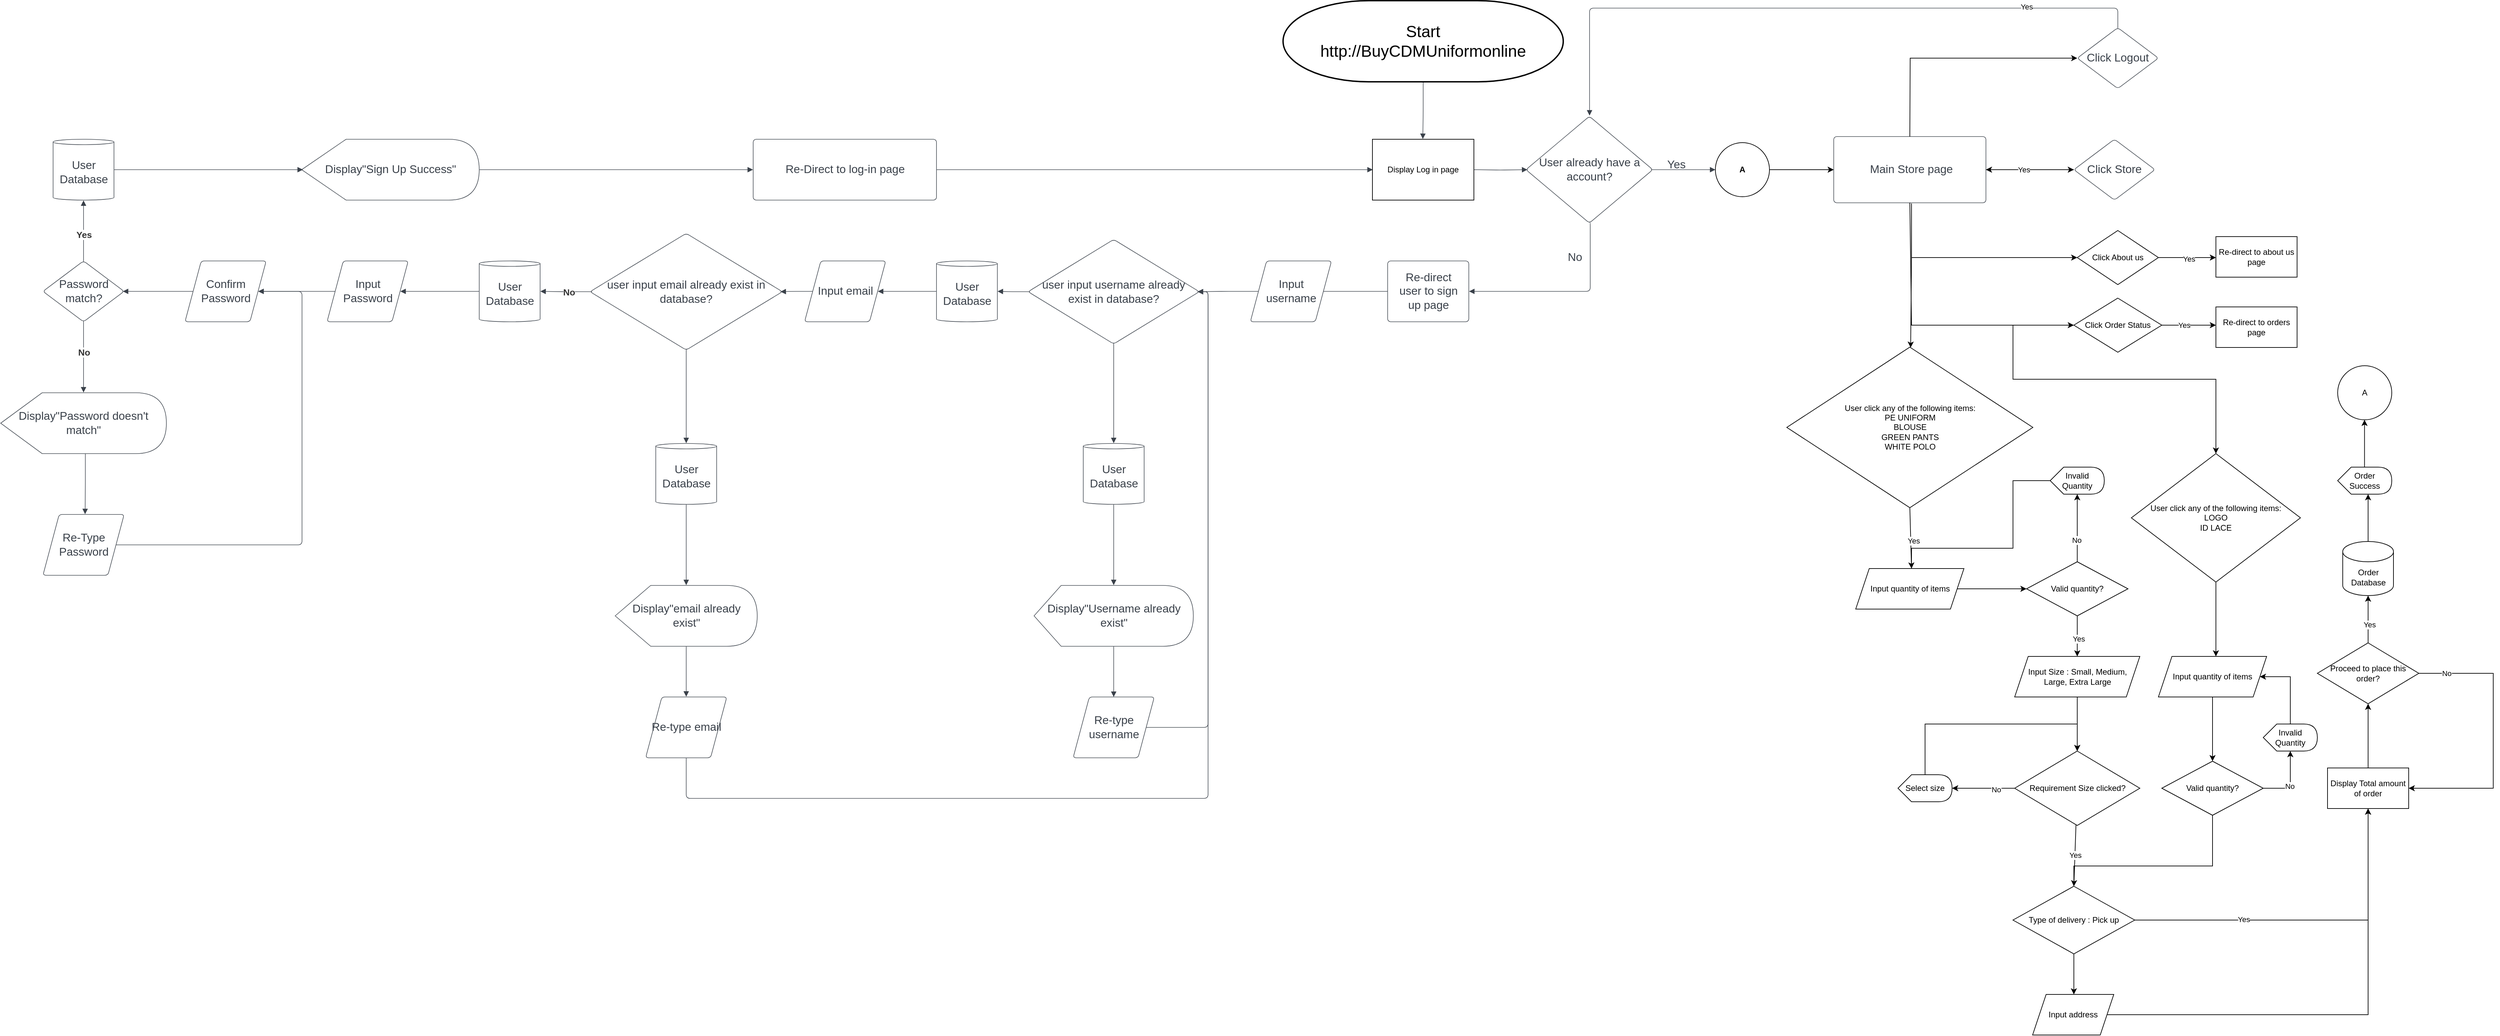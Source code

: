 <mxfile version="22.1.0" type="device">
  <diagram name="Page-1" id="2YYaM9tgKMrkk3zaCKsq">
    <mxGraphModel dx="3711" dy="664" grid="1" gridSize="10" guides="1" tooltips="1" connect="1" arrows="1" fold="1" page="1" pageScale="1" pageWidth="850" pageHeight="1100" math="0" shadow="0">
      <root>
        <mxCell id="0" />
        <mxCell id="1" parent="0" />
        <mxCell id="FVjMAxVA79Mbzfy4P1aw-2" value="" style="html=1;jettySize=18;whiteSpace=wrap;fontSize=13;strokeColor=#3a414a;strokeOpacity=100;strokeWidth=0.8;rounded=1;arcSize=12;edgeStyle=orthogonalEdgeStyle;startArrow=none;endArrow=block;endFill=1;entryX=0.5;entryY=-0.004;entryPerimeter=0;lucidId=NDAMkyehcCbV;" edge="1" parent="1" source="FVjMAxVA79Mbzfy4P1aw-157">
          <mxGeometry width="100" height="100" relative="1" as="geometry">
            <Array as="points" />
            <mxPoint x="-22" y="-39.64" as="sourcePoint" />
            <mxPoint x="-22.5" y="284.64" as="targetPoint" />
          </mxGeometry>
        </mxCell>
        <mxCell id="FVjMAxVA79Mbzfy4P1aw-4" value="" style="html=1;jettySize=18;whiteSpace=wrap;fontSize=13;strokeColor=#3a414a;strokeOpacity=100;strokeWidth=0.8;rounded=1;arcSize=12;edgeStyle=orthogonalEdgeStyle;startArrow=none;endArrow=block;endFill=1;exitX=1.003;exitY=0.5;exitPerimeter=0;entryX=0.011;entryY=0.5;entryPerimeter=0;lucidId=U4AMy.XNye-B;" edge="1" parent="1" target="FVjMAxVA79Mbzfy4P1aw-5">
          <mxGeometry width="100" height="100" relative="1" as="geometry">
            <Array as="points" />
            <mxPoint x="52.95" y="330" as="sourcePoint" />
          </mxGeometry>
        </mxCell>
        <mxCell id="FVjMAxVA79Mbzfy4P1aw-5" value="User already have a account?" style="html=1;overflow=block;blockSpacing=1;whiteSpace=wrap;rhombus;fontSize=16.7;fontColor=#3a414a;spacing=3.8;strokeColor=#3a414a;strokeOpacity=100;rounded=1;absoluteArcSize=1;arcSize=9;strokeWidth=0.8;lucidId=d5AMsbfVRP2W;" vertex="1" parent="1">
          <mxGeometry x="130" y="251" width="187.5" height="158" as="geometry" />
        </mxCell>
        <mxCell id="FVjMAxVA79Mbzfy4P1aw-6" value="" style="html=1;jettySize=18;whiteSpace=wrap;fontSize=13;strokeColor=#3a414a;strokeOpacity=100;strokeWidth=0.8;rounded=1;arcSize=12;edgeStyle=orthogonalEdgeStyle;startArrow=none;endArrow=block;endFill=1;exitX=0.989;exitY=0.5;exitPerimeter=0;lucidId=f6AMC2GnVKTv;" edge="1" parent="1" source="FVjMAxVA79Mbzfy4P1aw-5" target="FVjMAxVA79Mbzfy4P1aw-131">
          <mxGeometry width="100" height="100" relative="1" as="geometry">
            <Array as="points" />
          </mxGeometry>
        </mxCell>
        <mxCell id="FVjMAxVA79Mbzfy4P1aw-7" value="" style="html=1;jettySize=18;whiteSpace=wrap;fontSize=13;strokeColor=#3a414a;strokeOpacity=100;strokeWidth=0.8;rounded=1;arcSize=12;edgeStyle=orthogonalEdgeStyle;startArrow=none;endArrow=block;endFill=1;exitX=0.5;exitY=0.991;exitPerimeter=0;entryX=1.003;entryY=0.5;entryPerimeter=0;lucidId=v6AMmjYsEmZk;" edge="1" parent="1" source="FVjMAxVA79Mbzfy4P1aw-5" target="FVjMAxVA79Mbzfy4P1aw-11">
          <mxGeometry width="100" height="100" relative="1" as="geometry">
            <Array as="points">
              <mxPoint x="225" y="510" />
            </Array>
          </mxGeometry>
        </mxCell>
        <mxCell id="FVjMAxVA79Mbzfy4P1aw-8" value="&amp;nbsp;Main Store page" style="html=1;overflow=block;blockSpacing=1;whiteSpace=wrap;fontSize=16.7;fontColor=#3a414a;spacing=9;strokeColor=#3a414a;strokeOpacity=100;rounded=1;absoluteArcSize=1;arcSize=9;strokeWidth=0.8;lucidId=r7AM0aVnmrhW;" vertex="1" parent="1">
          <mxGeometry x="585" y="281" width="225" height="98" as="geometry" />
        </mxCell>
        <mxCell id="FVjMAxVA79Mbzfy4P1aw-9" value="Yes" style="html=1;overflow=block;blockSpacing=1;whiteSpace=wrap;fontSize=16.7;fontColor=#3a414a;spacing=3.8;strokeOpacity=0;fillOpacity=0;rounded=1;absoluteArcSize=1;arcSize=9;fillColor=#ffffff;strokeWidth=0.8;lucidId=A7AM4fqxRnl4;" vertex="1" parent="1">
          <mxGeometry x="330" y="300" width="45" height="45" as="geometry" />
        </mxCell>
        <mxCell id="FVjMAxVA79Mbzfy4P1aw-10" value="No" style="html=1;overflow=block;blockSpacing=1;whiteSpace=wrap;fontSize=16.7;fontColor=#3a414a;spacing=3.8;strokeOpacity=0;fillOpacity=0;rounded=1;absoluteArcSize=1;arcSize=9;fillColor=#ffffff;strokeWidth=0.8;lucidId=E8AMan3YzI0u;" vertex="1" parent="1">
          <mxGeometry x="180" y="437.5" width="45" height="45" as="geometry" />
        </mxCell>
        <mxCell id="FVjMAxVA79Mbzfy4P1aw-11" value="Re-direct user to sign up page" style="html=1;overflow=block;blockSpacing=1;whiteSpace=wrap;fontSize=16.7;fontColor=#3a414a;spacing=9;strokeColor=#3a414a;strokeOpacity=100;rounded=1;absoluteArcSize=1;arcSize=9;strokeWidth=0.8;lucidId=w.AMLtJbKQsE;" vertex="1" parent="1">
          <mxGeometry x="-74.5" y="465" width="120" height="90" as="geometry" />
        </mxCell>
        <mxCell id="FVjMAxVA79Mbzfy4P1aw-12" value="" style="html=1;jettySize=18;whiteSpace=wrap;fontSize=13;strokeColor=#3a414a;strokeOpacity=100;strokeWidth=0.8;rounded=1;arcSize=12;edgeStyle=orthogonalEdgeStyle;startArrow=none;endArrow=block;endFill=1;exitX=-0.003;exitY=0.5;exitPerimeter=0;lucidId=qaBM4oEUxfHm;" edge="1" parent="1" source="FVjMAxVA79Mbzfy4P1aw-11">
          <mxGeometry width="100" height="100" relative="1" as="geometry">
            <Array as="points" />
            <mxPoint x="-199.5" y="510" as="targetPoint" />
          </mxGeometry>
        </mxCell>
        <mxCell id="FVjMAxVA79Mbzfy4P1aw-13" value=" user input username already exist in database?  " style="html=1;overflow=block;blockSpacing=1;whiteSpace=wrap;rhombus;fontSize=16.7;fontColor=#3a414a;spacing=3.8;strokeColor=#3a414a;strokeOpacity=100;rounded=1;absoluteArcSize=1;arcSize=9;strokeWidth=0.8;lucidId=ObBMIJOAKKhq;" vertex="1" parent="1">
          <mxGeometry x="-606.12" y="433.25" width="253.25" height="154.5" as="geometry" />
        </mxCell>
        <mxCell id="FVjMAxVA79Mbzfy4P1aw-14" value="" style="html=1;jettySize=18;whiteSpace=wrap;fontSize=13;strokeColor=#3a414a;strokeOpacity=100;strokeWidth=0.8;rounded=1;arcSize=12;edgeStyle=orthogonalEdgeStyle;startArrow=none;endArrow=block;endFill=1;exitX=0.097;exitY=0.5;exitPerimeter=0;entryX=0.99;entryY=0.5;entryPerimeter=0;lucidId=UbBMp.KpTMMO;" edge="1" parent="1" source="FVjMAxVA79Mbzfy4P1aw-30" target="FVjMAxVA79Mbzfy4P1aw-13">
          <mxGeometry width="100" height="100" relative="1" as="geometry">
            <Array as="points" />
          </mxGeometry>
        </mxCell>
        <mxCell id="FVjMAxVA79Mbzfy4P1aw-15" value="Display&quot;Username already exist&quot;" style="html=1;overflow=block;blockSpacing=1;whiteSpace=wrap;shape=display;fontSize=16.7;fontColor=#3a414a;spacing=3.8;strokeColor=#3a414a;strokeOpacity=100;rounded=1;absoluteArcSize=1;arcSize=9;strokeWidth=0.8;lucidId=foBMgscxd5w1;size=0.17;" vertex="1" parent="1">
          <mxGeometry x="-597.25" y="945" width="235.5" height="90" as="geometry" />
        </mxCell>
        <mxCell id="FVjMAxVA79Mbzfy4P1aw-16" value="" style="html=1;jettySize=18;whiteSpace=wrap;fontSize=13;strokeColor=#3a414a;strokeOpacity=100;strokeWidth=0.8;rounded=1;arcSize=12;edgeStyle=orthogonalEdgeStyle;startArrow=none;endArrow=block;endFill=1;exitX=0.5;exitY=0.993;exitPerimeter=0;entryX=0.5;entryY=-0.004;entryPerimeter=0;lucidId=-qBM_4T98oLG;" edge="1" parent="1" source="FVjMAxVA79Mbzfy4P1aw-13" target="FVjMAxVA79Mbzfy4P1aw-51">
          <mxGeometry width="100" height="100" relative="1" as="geometry">
            <Array as="points" />
          </mxGeometry>
        </mxCell>
        <mxCell id="FVjMAxVA79Mbzfy4P1aw-17" value="" style="html=1;jettySize=18;whiteSpace=wrap;fontSize=13;strokeColor=#3a414a;strokeOpacity=100;strokeWidth=0.8;rounded=1;arcSize=12;edgeStyle=orthogonalEdgeStyle;startArrow=none;endArrow=block;endFill=1;exitX=0.5;exitY=1.004;exitPerimeter=0;entryX=0.5;entryY=-0.004;entryPerimeter=0;lucidId=guCM_AOdZHj8;" edge="1" parent="1" source="FVjMAxVA79Mbzfy4P1aw-51" target="FVjMAxVA79Mbzfy4P1aw-15">
          <mxGeometry width="100" height="100" relative="1" as="geometry">
            <Array as="points" />
          </mxGeometry>
        </mxCell>
        <mxCell id="FVjMAxVA79Mbzfy4P1aw-18" value="user input email already exist in database?  " style="html=1;overflow=block;blockSpacing=1;whiteSpace=wrap;rhombus;fontSize=16.7;fontColor=#3a414a;spacing=3.8;strokeColor=#3a414a;strokeOpacity=100;rounded=1;absoluteArcSize=1;arcSize=9;strokeWidth=0.8;lucidId=SxBMsdviHMuU;" vertex="1" parent="1">
          <mxGeometry x="-1253.75" y="424.25" width="284.5" height="172.5" as="geometry" />
        </mxCell>
        <mxCell id="FVjMAxVA79Mbzfy4P1aw-19" value="" style="html=1;jettySize=18;whiteSpace=wrap;fontSize=13;strokeColor=#3a414a;strokeOpacity=100;strokeWidth=0.8;rounded=1;arcSize=12;edgeStyle=orthogonalEdgeStyle;startArrow=none;endArrow=block;endFill=1;exitX=0.5;exitY=1.004;exitPerimeter=0;lucidId=MyBMoYDC3v7M;" edge="1" parent="1" source="FVjMAxVA79Mbzfy4P1aw-15">
          <mxGeometry width="100" height="100" relative="1" as="geometry">
            <Array as="points" />
            <mxPoint x="-479.5" y="1110" as="targetPoint" />
          </mxGeometry>
        </mxCell>
        <mxCell id="FVjMAxVA79Mbzfy4P1aw-20" value="Display&quot;email already exist&quot;" style="html=1;overflow=block;blockSpacing=1;whiteSpace=wrap;shape=display;fontSize=16.7;fontColor=#3a414a;spacing=3.8;strokeColor=#3a414a;strokeOpacity=100;rounded=1;absoluteArcSize=1;arcSize=9;strokeWidth=0.8;lucidId=DBBMfgEoZ-ea;" vertex="1" parent="1">
          <mxGeometry x="-1216.5" y="945" width="210" height="90" as="geometry" />
        </mxCell>
        <mxCell id="FVjMAxVA79Mbzfy4P1aw-21" value="" style="html=1;jettySize=18;whiteSpace=wrap;fontSize=13;strokeColor=#3a414a;strokeOpacity=100;strokeWidth=0.8;rounded=1;arcSize=12;edgeStyle=orthogonalEdgeStyle;startArrow=none;endArrow=block;endFill=1;exitX=0.5;exitY=1.004;exitPerimeter=0;entryX=0.5;entryY=-0.004;entryPerimeter=0;lucidId=vtCM5qP1iwNO;" edge="1" parent="1" source="FVjMAxVA79Mbzfy4P1aw-50" target="FVjMAxVA79Mbzfy4P1aw-20">
          <mxGeometry width="100" height="100" relative="1" as="geometry">
            <Array as="points" />
          </mxGeometry>
        </mxCell>
        <mxCell id="FVjMAxVA79Mbzfy4P1aw-22" value="" style="html=1;jettySize=18;whiteSpace=wrap;fontSize=13;strokeColor=#3a414a;strokeOpacity=100;strokeWidth=0.8;rounded=1;arcSize=12;edgeStyle=orthogonalEdgeStyle;startArrow=none;endArrow=block;endFill=1;exitX=0.5;exitY=0.993;exitPerimeter=0;entryX=0.5;entryY=-0.004;entryPerimeter=0;lucidId=KBBM3m23EMTU;" edge="1" parent="1" source="FVjMAxVA79Mbzfy4P1aw-18" target="FVjMAxVA79Mbzfy4P1aw-50">
          <mxGeometry width="100" height="100" relative="1" as="geometry">
            <Array as="points" />
          </mxGeometry>
        </mxCell>
        <mxCell id="FVjMAxVA79Mbzfy4P1aw-23" value="" style="html=1;jettySize=18;whiteSpace=wrap;fontSize=13;strokeColor=#3a414a;strokeOpacity=100;strokeWidth=0.8;rounded=1;arcSize=12;edgeStyle=orthogonalEdgeStyle;startArrow=none;endArrow=block;endFill=1;exitX=0.5;exitY=1.004;exitPerimeter=0;entryX=0.5;entryY=-0.004;entryPerimeter=0;lucidId=WBBMQcAc.tE9;" edge="1" parent="1" source="FVjMAxVA79Mbzfy4P1aw-20" target="FVjMAxVA79Mbzfy4P1aw-28">
          <mxGeometry width="100" height="100" relative="1" as="geometry">
            <Array as="points" />
          </mxGeometry>
        </mxCell>
        <mxCell id="FVjMAxVA79Mbzfy4P1aw-24" value="" style="html=1;jettySize=18;whiteSpace=wrap;fontSize=13;strokeColor=#3a414a;strokeOpacity=100;strokeWidth=0.8;rounded=1;arcSize=12;edgeStyle=orthogonalEdgeStyle;startArrow=none;endArrow=block;endFill=1;exitX=0.903;exitY=0.5;exitPerimeter=0;entryX=0.99;entryY=0.5;entryPerimeter=0;lucidId=8CBM.-NUbaxJ;" edge="1" parent="1" source="FVjMAxVA79Mbzfy4P1aw-29" target="FVjMAxVA79Mbzfy4P1aw-13">
          <mxGeometry width="100" height="100" relative="1" as="geometry">
            <Array as="points">
              <mxPoint x="-340" y="1155" />
              <mxPoint x="-340" y="510" />
            </Array>
          </mxGeometry>
        </mxCell>
        <mxCell id="FVjMAxVA79Mbzfy4P1aw-25" value="" style="html=1;jettySize=18;whiteSpace=wrap;fontSize=13;strokeColor=#3a414a;strokeOpacity=100;strokeWidth=0.8;rounded=1;arcSize=12;edgeStyle=orthogonalEdgeStyle;startArrow=none;endArrow=block;endFill=1;exitX=0.5;exitY=1.004;exitPerimeter=0;entryX=0.99;entryY=0.5;entryPerimeter=0;lucidId=sDBMYnS0at1I;" edge="1" parent="1" source="FVjMAxVA79Mbzfy4P1aw-28" target="FVjMAxVA79Mbzfy4P1aw-13">
          <mxGeometry width="100" height="100" relative="1" as="geometry">
            <Array as="points">
              <mxPoint x="-1111" y="1260" />
              <mxPoint x="-340" y="1260" />
              <mxPoint x="-340" y="510" />
            </Array>
          </mxGeometry>
        </mxCell>
        <mxCell id="FVjMAxVA79Mbzfy4P1aw-26" value="" style="html=1;jettySize=18;whiteSpace=wrap;fontSize=13;strokeColor=#3a414a;strokeOpacity=100;strokeWidth=0.8;rounded=1;arcSize=12;edgeStyle=orthogonalEdgeStyle;startArrow=none;endArrow=block;endFill=1;exitX=0.097;exitY=0.5;exitPerimeter=0;entryX=0.903;entryY=0.5;entryPerimeter=0;lucidId=7JBMGrOMKU.g;" edge="1" parent="1" source="FVjMAxVA79Mbzfy4P1aw-33" target="FVjMAxVA79Mbzfy4P1aw-37">
          <mxGeometry width="100" height="100" relative="1" as="geometry">
            <Array as="points" />
          </mxGeometry>
        </mxCell>
        <mxCell id="FVjMAxVA79Mbzfy4P1aw-27" value="Display&quot;Password  doesn&#39;t match&quot;" style="html=1;overflow=block;blockSpacing=1;whiteSpace=wrap;shape=display;fontSize=16.7;fontColor=#3a414a;spacing=3.8;strokeColor=#3a414a;strokeOpacity=100;rounded=1;absoluteArcSize=1;arcSize=9;strokeWidth=0.8;lucidId=.JBMiIPDqN~6;" vertex="1" parent="1">
          <mxGeometry x="-2125" y="660" width="245" height="90" as="geometry" />
        </mxCell>
        <mxCell id="FVjMAxVA79Mbzfy4P1aw-28" value="Re-type email" style="html=1;overflow=block;blockSpacing=1;whiteSpace=wrap;shape=parallelogram;perimeter=parallelogramPerimeter;anchorPointDirection=0;fontSize=16.7;fontColor=#3a414a;spacing=3.8;strokeColor=#3a414a;strokeOpacity=100;rounded=1;absoluteArcSize=1;arcSize=9;strokeWidth=0.8;lucidId=lMBMo-xPpaJw;" vertex="1" parent="1">
          <mxGeometry x="-1171.5" y="1110" width="120" height="90" as="geometry" />
        </mxCell>
        <mxCell id="FVjMAxVA79Mbzfy4P1aw-29" value="Re-type username" style="html=1;overflow=block;blockSpacing=1;whiteSpace=wrap;shape=parallelogram;perimeter=parallelogramPerimeter;anchorPointDirection=0;fontSize=16.7;fontColor=#3a414a;spacing=3.8;strokeColor=#3a414a;strokeOpacity=100;rounded=1;absoluteArcSize=1;arcSize=9;strokeWidth=0.8;lucidId=FMBMTNyAvW__;" vertex="1" parent="1">
          <mxGeometry x="-539.5" y="1110" width="120" height="90" as="geometry" />
        </mxCell>
        <mxCell id="FVjMAxVA79Mbzfy4P1aw-30" value="Input username" style="html=1;overflow=block;blockSpacing=1;whiteSpace=wrap;shape=parallelogram;perimeter=parallelogramPerimeter;anchorPointDirection=0;fontSize=16.7;fontColor=#3a414a;spacing=3.8;strokeColor=#3a414a;strokeOpacity=100;rounded=1;absoluteArcSize=1;arcSize=9;strokeWidth=0.8;lucidId=cNBMJkkHjsJo;" vertex="1" parent="1">
          <mxGeometry x="-277.5" y="465" width="120" height="90" as="geometry" />
        </mxCell>
        <mxCell id="FVjMAxVA79Mbzfy4P1aw-31" value="Input email" style="html=1;overflow=block;blockSpacing=1;whiteSpace=wrap;shape=parallelogram;perimeter=parallelogramPerimeter;anchorPointDirection=0;fontSize=16.7;fontColor=#3a414a;spacing=3.8;strokeColor=#3a414a;strokeOpacity=100;rounded=1;absoluteArcSize=1;arcSize=9;strokeWidth=0.8;lucidId=wOBMvvJ3qeP7;" vertex="1" parent="1">
          <mxGeometry x="-936.5" y="465" width="120" height="90" as="geometry" />
        </mxCell>
        <mxCell id="FVjMAxVA79Mbzfy4P1aw-32" value="" style="html=1;jettySize=18;whiteSpace=wrap;fontSize=13;strokeColor=#3a414a;strokeOpacity=100;strokeWidth=0.8;rounded=1;arcSize=12;edgeStyle=orthogonalEdgeStyle;startArrow=none;endArrow=block;endFill=1;exitX=0.097;exitY=0.5;exitPerimeter=0;entryX=0.99;entryY=0.5;entryPerimeter=0;lucidId=hPBMC~eGiBwE;" edge="1" parent="1" source="FVjMAxVA79Mbzfy4P1aw-31" target="FVjMAxVA79Mbzfy4P1aw-18">
          <mxGeometry width="100" height="100" relative="1" as="geometry">
            <Array as="points" />
          </mxGeometry>
        </mxCell>
        <mxCell id="FVjMAxVA79Mbzfy4P1aw-33" value="Input Password" style="html=1;overflow=block;blockSpacing=1;whiteSpace=wrap;shape=parallelogram;perimeter=parallelogramPerimeter;anchorPointDirection=0;fontSize=16.7;fontColor=#3a414a;spacing=3.8;strokeColor=#3a414a;strokeOpacity=100;rounded=1;absoluteArcSize=1;arcSize=9;strokeWidth=0.8;lucidId=N8BMAcdb-v-Y;" vertex="1" parent="1">
          <mxGeometry x="-1642.5" y="465" width="120" height="90" as="geometry" />
        </mxCell>
        <mxCell id="FVjMAxVA79Mbzfy4P1aw-34" value="" style="html=1;jettySize=18;whiteSpace=wrap;fontSize=13;strokeColor=#3a414a;strokeOpacity=100;strokeWidth=0.8;rounded=1;arcSize=12;edgeStyle=orthogonalEdgeStyle;startArrow=none;endArrow=block;endFill=1;exitX=-0.004;exitY=0.5;exitPerimeter=0;entryX=0.903;entryY=0.5;entryPerimeter=0;lucidId=ZzCMZRKtNrox;" edge="1" parent="1" source="FVjMAxVA79Mbzfy4P1aw-55" target="FVjMAxVA79Mbzfy4P1aw-33">
          <mxGeometry width="100" height="100" relative="1" as="geometry">
            <Array as="points" />
          </mxGeometry>
        </mxCell>
        <mxCell id="FVjMAxVA79Mbzfy4P1aw-35" value="" style="html=1;jettySize=18;whiteSpace=wrap;fontSize=13;strokeColor=#3a414a;strokeOpacity=100;strokeWidth=0.8;rounded=1;arcSize=12;edgeStyle=orthogonalEdgeStyle;startArrow=none;endArrow=block;endFill=1;exitX=0.01;exitY=0.5;exitPerimeter=0;entryX=1.004;entryY=0.5;entryPerimeter=0;lucidId=.8BMSfljNY9j;" edge="1" parent="1" source="FVjMAxVA79Mbzfy4P1aw-18" target="FVjMAxVA79Mbzfy4P1aw-55">
          <mxGeometry width="100" height="100" relative="1" as="geometry">
            <Array as="points" />
          </mxGeometry>
        </mxCell>
        <mxCell id="FVjMAxVA79Mbzfy4P1aw-36" value="No" style="text;html=1;resizable=0;labelBackgroundColor=default;align=center;verticalAlign=middle;fontStyle=1;fontColor=#333333;fontSize=13.3;" vertex="1" parent="FVjMAxVA79Mbzfy4P1aw-35">
          <mxGeometry x="-0.111" relative="1" as="geometry" />
        </mxCell>
        <mxCell id="FVjMAxVA79Mbzfy4P1aw-37" value="Confirm Password" style="html=1;overflow=block;blockSpacing=1;whiteSpace=wrap;shape=parallelogram;perimeter=parallelogramPerimeter;anchorPointDirection=0;fontSize=16.7;fontColor=#3a414a;spacing=3.8;strokeColor=#3a414a;strokeOpacity=100;rounded=1;absoluteArcSize=1;arcSize=9;strokeWidth=0.8;lucidId=K9BM1~XGenjk;" vertex="1" parent="1">
          <mxGeometry x="-1852.5" y="465" width="120" height="90" as="geometry" />
        </mxCell>
        <mxCell id="FVjMAxVA79Mbzfy4P1aw-38" value="" style="html=1;jettySize=18;whiteSpace=wrap;fontSize=13;strokeColor=#3a414a;strokeOpacity=100;strokeWidth=0.8;rounded=1;arcSize=12;edgeStyle=orthogonalEdgeStyle;startArrow=none;endArrow=block;endFill=1;exitX=0.5;exitY=0.988;exitPerimeter=0;entryX=0.5;entryY=-0.004;entryPerimeter=0;lucidId=c-BMw57YNvsu;" edge="1" parent="1" source="FVjMAxVA79Mbzfy4P1aw-44" target="FVjMAxVA79Mbzfy4P1aw-27">
          <mxGeometry width="100" height="100" relative="1" as="geometry">
            <Array as="points" />
          </mxGeometry>
        </mxCell>
        <mxCell id="FVjMAxVA79Mbzfy4P1aw-39" value="No" style="text;html=1;resizable=0;labelBackgroundColor=default;align=center;verticalAlign=middle;fontStyle=1;fontColor=#333333;fontSize=13.3;" vertex="1" parent="FVjMAxVA79Mbzfy4P1aw-38">
          <mxGeometry x="-0.142" relative="1" as="geometry" />
        </mxCell>
        <mxCell id="FVjMAxVA79Mbzfy4P1aw-40" value="Re-Type Password" style="html=1;overflow=block;blockSpacing=1;whiteSpace=wrap;shape=parallelogram;perimeter=parallelogramPerimeter;anchorPointDirection=0;fontSize=16.7;fontColor=#3a414a;spacing=3.8;strokeColor=#3a414a;strokeOpacity=100;rounded=1;absoluteArcSize=1;arcSize=9;strokeWidth=0.8;lucidId=r-BMJ1HJ6kwE;" vertex="1" parent="1">
          <mxGeometry x="-2062.5" y="840" width="120" height="90" as="geometry" />
        </mxCell>
        <mxCell id="FVjMAxVA79Mbzfy4P1aw-41" value="" style="html=1;jettySize=18;whiteSpace=wrap;fontSize=13;strokeColor=#3a414a;strokeOpacity=100;strokeWidth=0.8;rounded=1;arcSize=12;edgeStyle=orthogonalEdgeStyle;startArrow=none;endArrow=block;endFill=1;exitX=0.511;exitY=1.004;exitPerimeter=0;entryX=0.519;entryY=-0.004;entryPerimeter=0;lucidId=v-BMT10isIil;" edge="1" parent="1" source="FVjMAxVA79Mbzfy4P1aw-27" target="FVjMAxVA79Mbzfy4P1aw-40">
          <mxGeometry width="100" height="100" relative="1" as="geometry">
            <Array as="points" />
          </mxGeometry>
        </mxCell>
        <mxCell id="FVjMAxVA79Mbzfy4P1aw-42" value="" style="html=1;jettySize=18;whiteSpace=wrap;fontSize=13;strokeColor=#3a414a;strokeOpacity=100;strokeWidth=0.8;rounded=1;arcSize=12;edgeStyle=orthogonalEdgeStyle;startArrow=none;endArrow=block;endFill=1;exitX=0.903;exitY=0.5;exitPerimeter=0;entryX=0.903;entryY=0.5;entryPerimeter=0;lucidId=8-BMB4OTsRJx;" edge="1" parent="1" source="FVjMAxVA79Mbzfy4P1aw-40" target="FVjMAxVA79Mbzfy4P1aw-37">
          <mxGeometry width="100" height="100" relative="1" as="geometry">
            <Array as="points">
              <mxPoint x="-1679.5" y="885" />
              <mxPoint x="-1679.5" y="510" />
            </Array>
          </mxGeometry>
        </mxCell>
        <mxCell id="FVjMAxVA79Mbzfy4P1aw-43" value="" style="html=1;overflow=block;blockSpacing=1;whiteSpace=wrap;fontSize=13;spacing=3.8;strokeOpacity=0;fillOpacity=0;rounded=1;absoluteArcSize=1;arcSize=9;fillColor=#ffffff;strokeWidth=0.8;lucidId=a.BMtqIZh~BS;" vertex="1" parent="1">
          <mxGeometry x="-637.5" y="915" width="45" height="45" as="geometry" />
        </mxCell>
        <mxCell id="FVjMAxVA79Mbzfy4P1aw-44" value="Password match?" style="html=1;overflow=block;blockSpacing=1;whiteSpace=wrap;rhombus;fontSize=16.7;fontColor=#3a414a;spacing=3.8;strokeColor=#3a414a;strokeOpacity=100;rounded=1;absoluteArcSize=1;arcSize=9;strokeWidth=0.8;lucidId=HbCMypHDgkEk;" vertex="1" parent="1">
          <mxGeometry x="-2062.5" y="465" width="120" height="90" as="geometry" />
        </mxCell>
        <mxCell id="FVjMAxVA79Mbzfy4P1aw-45" value="" style="html=1;jettySize=18;whiteSpace=wrap;fontSize=13;strokeColor=#3a414a;strokeOpacity=100;strokeWidth=0.8;rounded=1;arcSize=12;edgeStyle=orthogonalEdgeStyle;startArrow=none;endArrow=block;endFill=1;exitX=0.097;exitY=0.5;exitPerimeter=0;entryX=0.984;entryY=0.5;entryPerimeter=0;lucidId=BcCMrEIRqyab;" edge="1" parent="1" source="FVjMAxVA79Mbzfy4P1aw-37" target="FVjMAxVA79Mbzfy4P1aw-44">
          <mxGeometry width="100" height="100" relative="1" as="geometry">
            <Array as="points">
              <mxPoint x="-1882.5" y="510" />
            </Array>
          </mxGeometry>
        </mxCell>
        <mxCell id="FVjMAxVA79Mbzfy4P1aw-46" value="Display&quot;Sign Up Success&quot;" style="html=1;overflow=block;blockSpacing=1;whiteSpace=wrap;shape=display;fontSize=16.7;fontColor=#3a414a;spacing=3.8;strokeColor=#3a414a;strokeOpacity=100;rounded=1;absoluteArcSize=1;arcSize=9;strokeWidth=0.8;lucidId=ceCM68oMtp0q;" vertex="1" parent="1">
          <mxGeometry x="-1680" y="285" width="262.5" height="90" as="geometry" />
        </mxCell>
        <mxCell id="FVjMAxVA79Mbzfy4P1aw-47" value="" style="html=1;jettySize=18;whiteSpace=wrap;fontSize=13;strokeColor=#3a414a;strokeOpacity=100;strokeWidth=0.8;rounded=1;arcSize=12;edgeStyle=orthogonalEdgeStyle;startArrow=none;endArrow=block;endFill=1;exitX=1.001;exitY=0.5;exitPerimeter=0;entryX=0.007;entryY=0.5;entryPerimeter=0;lucidId=ciCMHnVDcs4B;" edge="1" parent="1" source="FVjMAxVA79Mbzfy4P1aw-49">
          <mxGeometry width="100" height="100" relative="1" as="geometry">
            <Array as="points" />
            <mxPoint x="-96.45" y="330" as="targetPoint" />
          </mxGeometry>
        </mxCell>
        <mxCell id="FVjMAxVA79Mbzfy4P1aw-48" value="" style="html=1;jettySize=18;whiteSpace=wrap;fontSize=13;strokeColor=#3a414a;strokeOpacity=100;strokeWidth=0.8;rounded=1;arcSize=12;edgeStyle=orthogonalEdgeStyle;startArrow=none;endArrow=block;endFill=1;exitX=1.002;exitY=0.5;exitPerimeter=0;entryX=-0.001;entryY=0.5;entryPerimeter=0;lucidId=ReCMzrAHjFGo;" edge="1" parent="1" source="FVjMAxVA79Mbzfy4P1aw-46" target="FVjMAxVA79Mbzfy4P1aw-49">
          <mxGeometry width="100" height="100" relative="1" as="geometry">
            <Array as="points" />
          </mxGeometry>
        </mxCell>
        <mxCell id="FVjMAxVA79Mbzfy4P1aw-49" value="Re-Direct to log-in page" style="html=1;overflow=block;blockSpacing=1;whiteSpace=wrap;fontSize=16.7;fontColor=#3a414a;spacing=9;strokeColor=#3a414a;strokeOpacity=100;rounded=1;absoluteArcSize=1;arcSize=9;strokeWidth=0.8;lucidId=ciCM9X_xU7vY;" vertex="1" parent="1">
          <mxGeometry x="-1012.5" y="285" width="271" height="90" as="geometry" />
        </mxCell>
        <mxCell id="FVjMAxVA79Mbzfy4P1aw-50" value="User Database" style="html=1;overflow=block;blockSpacing=1;whiteSpace=wrap;shape=cylinder3;size=4;anchorPointDirection=0;boundedLbl=1;fontSize=16.7;fontColor=#3a414a;spacing=3.8;strokeColor=#3a414a;strokeOpacity=100;rounded=1;absoluteArcSize=1;arcSize=9;strokeWidth=0.8;lucidId=vtCM.gT0s~9P;" vertex="1" parent="1">
          <mxGeometry x="-1156.5" y="735" width="90" height="90" as="geometry" />
        </mxCell>
        <mxCell id="FVjMAxVA79Mbzfy4P1aw-51" value="User Database" style="html=1;overflow=block;blockSpacing=1;whiteSpace=wrap;shape=cylinder3;size=4;anchorPointDirection=0;boundedLbl=1;fontSize=16.7;fontColor=#3a414a;spacing=3.8;strokeColor=#3a414a;strokeOpacity=100;rounded=1;absoluteArcSize=1;arcSize=9;strokeWidth=0.8;lucidId=guCMTPRK~Ueo;" vertex="1" parent="1">
          <mxGeometry x="-524.5" y="735" width="90" height="90" as="geometry" />
        </mxCell>
        <mxCell id="FVjMAxVA79Mbzfy4P1aw-52" value="User Database" style="html=1;overflow=block;blockSpacing=1;whiteSpace=wrap;shape=cylinder3;size=4;anchorPointDirection=0;boundedLbl=1;fontSize=16.7;fontColor=#3a414a;spacing=3.8;strokeColor=#3a414a;strokeOpacity=100;rounded=1;absoluteArcSize=1;arcSize=9;strokeWidth=0.8;lucidId=UwCMiKdwTrry;" vertex="1" parent="1">
          <mxGeometry x="-741.5" y="465" width="90" height="90" as="geometry" />
        </mxCell>
        <mxCell id="FVjMAxVA79Mbzfy4P1aw-53" value="" style="html=1;jettySize=18;whiteSpace=wrap;fontSize=13;strokeColor=#3a414a;strokeOpacity=100;strokeWidth=0.8;rounded=1;arcSize=12;edgeStyle=orthogonalEdgeStyle;startArrow=none;endArrow=block;endFill=1;exitX=0.01;exitY=0.5;exitPerimeter=0;entryX=1.004;entryY=0.5;entryPerimeter=0;lucidId=0wCM_nsk~VOU;" edge="1" parent="1" source="FVjMAxVA79Mbzfy4P1aw-13" target="FVjMAxVA79Mbzfy4P1aw-52">
          <mxGeometry width="100" height="100" relative="1" as="geometry">
            <Array as="points" />
          </mxGeometry>
        </mxCell>
        <mxCell id="FVjMAxVA79Mbzfy4P1aw-54" value="" style="html=1;jettySize=18;whiteSpace=wrap;fontSize=13;strokeColor=#3a414a;strokeOpacity=100;strokeWidth=0.8;rounded=1;arcSize=12;edgeStyle=orthogonalEdgeStyle;startArrow=none;endArrow=block;endFill=1;exitX=-0.004;exitY=0.5;exitPerimeter=0;entryX=0.903;entryY=0.5;entryPerimeter=0;lucidId=7wCMernBCzNd;" edge="1" parent="1" source="FVjMAxVA79Mbzfy4P1aw-52" target="FVjMAxVA79Mbzfy4P1aw-31">
          <mxGeometry width="100" height="100" relative="1" as="geometry">
            <Array as="points" />
          </mxGeometry>
        </mxCell>
        <mxCell id="FVjMAxVA79Mbzfy4P1aw-55" value="User Database" style="html=1;overflow=block;blockSpacing=1;whiteSpace=wrap;shape=cylinder3;size=4;anchorPointDirection=0;boundedLbl=1;fontSize=16.7;fontColor=#3a414a;spacing=3.8;strokeColor=#3a414a;strokeOpacity=100;rounded=1;absoluteArcSize=1;arcSize=9;strokeWidth=0.8;lucidId=ZzCMPFhX9a.5;" vertex="1" parent="1">
          <mxGeometry x="-1417.5" y="465" width="90" height="90" as="geometry" />
        </mxCell>
        <mxCell id="FVjMAxVA79Mbzfy4P1aw-56" value="" style="html=1;jettySize=18;whiteSpace=wrap;fontSize=13;strokeColor=#3a414a;strokeOpacity=100;strokeWidth=0.8;rounded=1;arcSize=12;edgeStyle=orthogonalEdgeStyle;startArrow=none;endArrow=block;endFill=1;exitX=1.004;exitY=0.5;exitPerimeter=0;entryX=0.007;entryY=0.5;entryPerimeter=0;lucidId=FACMSlamCjZt;" edge="1" parent="1" source="FVjMAxVA79Mbzfy4P1aw-59" target="FVjMAxVA79Mbzfy4P1aw-46">
          <mxGeometry width="100" height="100" relative="1" as="geometry">
            <Array as="points" />
          </mxGeometry>
        </mxCell>
        <mxCell id="FVjMAxVA79Mbzfy4P1aw-57" value="" style="html=1;jettySize=18;whiteSpace=wrap;fontSize=13;strokeColor=#3a414a;strokeOpacity=100;strokeWidth=0.8;rounded=1;arcSize=12;edgeStyle=orthogonalEdgeStyle;startArrow=none;endArrow=block;endFill=1;exitX=0.5;exitY=0.012;exitPerimeter=0;entryX=0.5;entryY=1.004;entryPerimeter=0;lucidId=yACMGTNtn-cx;" edge="1" parent="1" source="FVjMAxVA79Mbzfy4P1aw-44" target="FVjMAxVA79Mbzfy4P1aw-59">
          <mxGeometry width="100" height="100" relative="1" as="geometry">
            <Array as="points" />
          </mxGeometry>
        </mxCell>
        <mxCell id="FVjMAxVA79Mbzfy4P1aw-58" value="Yes" style="text;html=1;resizable=0;labelBackgroundColor=default;align=center;verticalAlign=middle;fontStyle=1;fontColor=#333333;fontSize=13.3;" vertex="1" parent="FVjMAxVA79Mbzfy4P1aw-57">
          <mxGeometry x="-0.116" relative="1" as="geometry" />
        </mxCell>
        <mxCell id="FVjMAxVA79Mbzfy4P1aw-59" value="User Database" style="html=1;overflow=block;blockSpacing=1;whiteSpace=wrap;shape=cylinder3;size=4;anchorPointDirection=0;boundedLbl=1;fontSize=16.7;fontColor=#3a414a;spacing=3.8;strokeColor=#3a414a;strokeOpacity=100;rounded=1;absoluteArcSize=1;arcSize=9;strokeWidth=0.8;lucidId=FACMt9_cFeTJ;" vertex="1" parent="1">
          <mxGeometry x="-2047.5" y="285" width="90" height="90" as="geometry" />
        </mxCell>
        <mxCell id="FVjMAxVA79Mbzfy4P1aw-61" value="Click Logout" style="html=1;overflow=block;blockSpacing=1;whiteSpace=wrap;rhombus;fontSize=16.7;fontColor=#3a414a;spacing=3.8;strokeColor=#3a414a;strokeOpacity=100;rounded=1;absoluteArcSize=1;arcSize=9;strokeWidth=0.8;lucidId=qxHMFzlLqb1k;" vertex="1" parent="1">
          <mxGeometry x="945" y="120" width="120" height="90" as="geometry" />
        </mxCell>
        <mxCell id="FVjMAxVA79Mbzfy4P1aw-62" value="Click Store " style="html=1;overflow=block;blockSpacing=1;whiteSpace=wrap;rhombus;fontSize=16.7;fontColor=#3a414a;spacing=3.8;strokeColor=#3a414a;strokeOpacity=100;rounded=1;absoluteArcSize=1;arcSize=9;strokeWidth=0.8;lucidId=SxHMM_iMOJi6;" vertex="1" parent="1">
          <mxGeometry x="940" y="285" width="120" height="90" as="geometry" />
        </mxCell>
        <mxCell id="FVjMAxVA79Mbzfy4P1aw-63" value="" style="html=1;jettySize=18;whiteSpace=wrap;fontSize=13;strokeColor=#3a414a;strokeOpacity=100;strokeWidth=0.8;rounded=1;arcSize=12;edgeStyle=orthogonalEdgeStyle;startArrow=none;endArrow=block;endFill=1;exitX=0.5;exitY=0.012;exitPerimeter=0;lucidId=XAHMkTGGWoWO;" edge="1" parent="1" source="FVjMAxVA79Mbzfy4P1aw-61">
          <mxGeometry width="100" height="100" relative="1" as="geometry">
            <Array as="points">
              <mxPoint x="1005" y="91" />
              <mxPoint x="224" y="91" />
            </Array>
            <mxPoint x="224" y="250" as="targetPoint" />
          </mxGeometry>
        </mxCell>
        <mxCell id="FVjMAxVA79Mbzfy4P1aw-81" value="Yes" style="edgeLabel;html=1;align=center;verticalAlign=middle;resizable=0;points=[];" vertex="1" connectable="0" parent="FVjMAxVA79Mbzfy4P1aw-63">
          <mxGeometry x="-0.659" y="-2" relative="1" as="geometry">
            <mxPoint as="offset" />
          </mxGeometry>
        </mxCell>
        <mxCell id="FVjMAxVA79Mbzfy4P1aw-65" value="Display Log in page" style="rounded=0;whiteSpace=wrap;html=1;" vertex="1" parent="1">
          <mxGeometry x="-97" y="285" width="150" height="90" as="geometry" />
        </mxCell>
        <mxCell id="FVjMAxVA79Mbzfy4P1aw-66" value="" style="endArrow=classic;html=1;rounded=0;entryX=0;entryY=0.5;entryDx=0;entryDy=0;" edge="1" parent="1" target="FVjMAxVA79Mbzfy4P1aw-62">
          <mxGeometry width="50" height="50" relative="1" as="geometry">
            <mxPoint x="810" y="330" as="sourcePoint" />
            <mxPoint x="860" y="280" as="targetPoint" />
          </mxGeometry>
        </mxCell>
        <mxCell id="FVjMAxVA79Mbzfy4P1aw-67" value="" style="endArrow=classic;html=1;rounded=0;entryX=0;entryY=0.5;entryDx=0;entryDy=0;exitX=0.5;exitY=0;exitDx=0;exitDy=0;" edge="1" parent="1" source="FVjMAxVA79Mbzfy4P1aw-8" target="FVjMAxVA79Mbzfy4P1aw-61">
          <mxGeometry width="50" height="50" relative="1" as="geometry">
            <mxPoint x="810" y="331" as="sourcePoint" />
            <mxPoint x="860" y="281" as="targetPoint" />
            <Array as="points">
              <mxPoint x="698" y="165" />
            </Array>
          </mxGeometry>
        </mxCell>
        <mxCell id="FVjMAxVA79Mbzfy4P1aw-68" value="" style="endArrow=classic;html=1;rounded=0;" edge="1" parent="1" target="FVjMAxVA79Mbzfy4P1aw-69">
          <mxGeometry width="50" height="50" relative="1" as="geometry">
            <mxPoint x="700" y="380" as="sourcePoint" />
            <mxPoint x="960" y="440" as="targetPoint" />
            <Array as="points">
              <mxPoint x="700" y="460" />
              <mxPoint x="820" y="460" />
            </Array>
          </mxGeometry>
        </mxCell>
        <mxCell id="FVjMAxVA79Mbzfy4P1aw-69" value="Click About us" style="rhombus;whiteSpace=wrap;html=1;" vertex="1" parent="1">
          <mxGeometry x="945" y="420" width="120" height="80" as="geometry" />
        </mxCell>
        <mxCell id="FVjMAxVA79Mbzfy4P1aw-70" value="" style="endArrow=classic;html=1;rounded=0;" edge="1" parent="1" source="FVjMAxVA79Mbzfy4P1aw-62" target="FVjMAxVA79Mbzfy4P1aw-8">
          <mxGeometry width="50" height="50" relative="1" as="geometry">
            <mxPoint x="1020" y="410" as="sourcePoint" />
            <mxPoint x="1070" y="360" as="targetPoint" />
          </mxGeometry>
        </mxCell>
        <mxCell id="FVjMAxVA79Mbzfy4P1aw-79" value="Yes" style="edgeLabel;html=1;align=center;verticalAlign=middle;resizable=0;points=[];" vertex="1" connectable="0" parent="FVjMAxVA79Mbzfy4P1aw-70">
          <mxGeometry x="0.145" relative="1" as="geometry">
            <mxPoint as="offset" />
          </mxGeometry>
        </mxCell>
        <mxCell id="FVjMAxVA79Mbzfy4P1aw-71" value="" style="endArrow=classic;html=1;rounded=0;exitX=1;exitY=0.5;exitDx=0;exitDy=0;" edge="1" parent="1" source="FVjMAxVA79Mbzfy4P1aw-69">
          <mxGeometry width="50" height="50" relative="1" as="geometry">
            <mxPoint x="1070" y="460" as="sourcePoint" />
            <mxPoint x="1150" y="460" as="targetPoint" />
          </mxGeometry>
        </mxCell>
        <mxCell id="FVjMAxVA79Mbzfy4P1aw-83" value="Yes" style="edgeLabel;html=1;align=center;verticalAlign=middle;resizable=0;points=[];" vertex="1" connectable="0" parent="FVjMAxVA79Mbzfy4P1aw-71">
          <mxGeometry x="0.058" y="-2" relative="1" as="geometry">
            <mxPoint as="offset" />
          </mxGeometry>
        </mxCell>
        <mxCell id="FVjMAxVA79Mbzfy4P1aw-72" value="Re-direct to about us page" style="rounded=0;whiteSpace=wrap;html=1;" vertex="1" parent="1">
          <mxGeometry x="1150" y="429" width="120" height="60" as="geometry" />
        </mxCell>
        <mxCell id="FVjMAxVA79Mbzfy4P1aw-76" value="" style="endArrow=classic;html=1;rounded=0;" edge="1" parent="1" target="FVjMAxVA79Mbzfy4P1aw-84">
          <mxGeometry width="50" height="50" relative="1" as="geometry">
            <mxPoint x="700" y="460" as="sourcePoint" />
            <mxPoint x="700" y="560" as="targetPoint" />
          </mxGeometry>
        </mxCell>
        <mxCell id="FVjMAxVA79Mbzfy4P1aw-84" value="User click any of the following items:&lt;br&gt;PE UNIFORM&lt;br&gt;BLOUSE&lt;br&gt;GREEN PANTS&lt;br&gt;WHITE POLO" style="rhombus;whiteSpace=wrap;html=1;" vertex="1" parent="1">
          <mxGeometry x="515.63" y="592.5" width="363.75" height="237.5" as="geometry" />
        </mxCell>
        <mxCell id="FVjMAxVA79Mbzfy4P1aw-86" value="" style="endArrow=classic;html=1;rounded=0;exitX=0.5;exitY=1;exitDx=0;exitDy=0;" edge="1" parent="1" source="FVjMAxVA79Mbzfy4P1aw-84">
          <mxGeometry width="50" height="50" relative="1" as="geometry">
            <mxPoint x="730" y="940" as="sourcePoint" />
            <mxPoint x="700" y="920" as="targetPoint" />
          </mxGeometry>
        </mxCell>
        <mxCell id="FVjMAxVA79Mbzfy4P1aw-87" value="Yes" style="edgeLabel;html=1;align=center;verticalAlign=middle;resizable=0;points=[];" vertex="1" connectable="0" parent="FVjMAxVA79Mbzfy4P1aw-86">
          <mxGeometry x="0.087" y="4" relative="1" as="geometry">
            <mxPoint as="offset" />
          </mxGeometry>
        </mxCell>
        <mxCell id="FVjMAxVA79Mbzfy4P1aw-89" value="" style="endArrow=classic;html=1;rounded=0;" edge="1" parent="1" source="FVjMAxVA79Mbzfy4P1aw-93" target="FVjMAxVA79Mbzfy4P1aw-90">
          <mxGeometry width="50" height="50" relative="1" as="geometry">
            <mxPoint x="758" y="950" as="sourcePoint" />
            <mxPoint x="810" y="950" as="targetPoint" />
          </mxGeometry>
        </mxCell>
        <mxCell id="FVjMAxVA79Mbzfy4P1aw-90" value="Valid quantity?" style="rhombus;whiteSpace=wrap;html=1;" vertex="1" parent="1">
          <mxGeometry x="870" y="910" width="150" height="80" as="geometry" />
        </mxCell>
        <mxCell id="FVjMAxVA79Mbzfy4P1aw-91" value="" style="endArrow=classic;html=1;rounded=0;exitX=0.5;exitY=1;exitDx=0;exitDy=0;" edge="1" parent="1" source="FVjMAxVA79Mbzfy4P1aw-90" target="FVjMAxVA79Mbzfy4P1aw-99">
          <mxGeometry width="50" height="50" relative="1" as="geometry">
            <mxPoint x="940" y="910" as="sourcePoint" />
            <mxPoint x="945" y="1050" as="targetPoint" />
          </mxGeometry>
        </mxCell>
        <mxCell id="FVjMAxVA79Mbzfy4P1aw-97" value="Yes" style="edgeLabel;html=1;align=center;verticalAlign=middle;resizable=0;points=[];" vertex="1" connectable="0" parent="FVjMAxVA79Mbzfy4P1aw-91">
          <mxGeometry x="0.126" y="2" relative="1" as="geometry">
            <mxPoint as="offset" />
          </mxGeometry>
        </mxCell>
        <mxCell id="FVjMAxVA79Mbzfy4P1aw-93" value="Input quantity of items" style="shape=parallelogram;perimeter=parallelogramPerimeter;whiteSpace=wrap;html=1;fixedSize=1;" vertex="1" parent="1">
          <mxGeometry x="617.5" y="920" width="160" height="60" as="geometry" />
        </mxCell>
        <mxCell id="FVjMAxVA79Mbzfy4P1aw-94" value="" style="endArrow=classic;html=1;rounded=0;" edge="1" parent="1" source="FVjMAxVA79Mbzfy4P1aw-90" target="FVjMAxVA79Mbzfy4P1aw-95">
          <mxGeometry width="50" height="50" relative="1" as="geometry">
            <mxPoint x="950" y="910" as="sourcePoint" />
            <mxPoint x="945" y="830" as="targetPoint" />
          </mxGeometry>
        </mxCell>
        <mxCell id="FVjMAxVA79Mbzfy4P1aw-96" value="No" style="edgeLabel;html=1;align=center;verticalAlign=middle;resizable=0;points=[];" vertex="1" connectable="0" parent="FVjMAxVA79Mbzfy4P1aw-94">
          <mxGeometry x="-0.346" y="1" relative="1" as="geometry">
            <mxPoint as="offset" />
          </mxGeometry>
        </mxCell>
        <mxCell id="FVjMAxVA79Mbzfy4P1aw-95" value="Invalid Quantity" style="shape=display;whiteSpace=wrap;html=1;" vertex="1" parent="1">
          <mxGeometry x="905" y="770" width="80" height="40" as="geometry" />
        </mxCell>
        <mxCell id="FVjMAxVA79Mbzfy4P1aw-99" value="Input Size : Small, Medium, Large, Extra Large" style="shape=parallelogram;perimeter=parallelogramPerimeter;whiteSpace=wrap;html=1;fixedSize=1;" vertex="1" parent="1">
          <mxGeometry x="852.5" y="1050" width="185" height="60" as="geometry" />
        </mxCell>
        <mxCell id="FVjMAxVA79Mbzfy4P1aw-101" value="" style="endArrow=classic;html=1;rounded=0;exitX=0.5;exitY=1;exitDx=0;exitDy=0;" edge="1" parent="1" source="FVjMAxVA79Mbzfy4P1aw-99" target="FVjMAxVA79Mbzfy4P1aw-107">
          <mxGeometry width="50" height="50" relative="1" as="geometry">
            <mxPoint x="940" y="1170" as="sourcePoint" />
            <mxPoint x="945" y="1190" as="targetPoint" />
          </mxGeometry>
        </mxCell>
        <mxCell id="FVjMAxVA79Mbzfy4P1aw-107" value="Requirement Size clicked?" style="rhombus;whiteSpace=wrap;html=1;" vertex="1" parent="1">
          <mxGeometry x="852.5" y="1190" width="185" height="110" as="geometry" />
        </mxCell>
        <mxCell id="FVjMAxVA79Mbzfy4P1aw-108" value="Yes" style="endArrow=classic;html=1;rounded=0;entryX=0.5;entryY=0;entryDx=0;entryDy=0;" edge="1" parent="1" source="FVjMAxVA79Mbzfy4P1aw-107" target="FVjMAxVA79Mbzfy4P1aw-139">
          <mxGeometry width="50" height="50" relative="1" as="geometry">
            <mxPoint x="1030" y="1250" as="sourcePoint" />
            <mxPoint x="1080" y="1390" as="targetPoint" />
            <Array as="points">
              <mxPoint x="940" y="1390" />
            </Array>
          </mxGeometry>
        </mxCell>
        <mxCell id="FVjMAxVA79Mbzfy4P1aw-111" value="Select size" style="shape=display;whiteSpace=wrap;html=1;" vertex="1" parent="1">
          <mxGeometry x="680" y="1225" width="80" height="40" as="geometry" />
        </mxCell>
        <mxCell id="FVjMAxVA79Mbzfy4P1aw-112" value="" style="endArrow=classic;html=1;rounded=0;exitX=0;exitY=0.5;exitDx=0;exitDy=0;entryX=1;entryY=0.5;entryDx=0;entryDy=0;entryPerimeter=0;" edge="1" parent="1" source="FVjMAxVA79Mbzfy4P1aw-107" target="FVjMAxVA79Mbzfy4P1aw-111">
          <mxGeometry width="50" height="50" relative="1" as="geometry">
            <mxPoint x="700" y="1190" as="sourcePoint" />
            <mxPoint x="750" y="1140" as="targetPoint" />
          </mxGeometry>
        </mxCell>
        <mxCell id="FVjMAxVA79Mbzfy4P1aw-113" value="No" style="edgeLabel;html=1;align=center;verticalAlign=middle;resizable=0;points=[];" vertex="1" connectable="0" parent="FVjMAxVA79Mbzfy4P1aw-112">
          <mxGeometry x="-0.39" y="2" relative="1" as="geometry">
            <mxPoint as="offset" />
          </mxGeometry>
        </mxCell>
        <mxCell id="FVjMAxVA79Mbzfy4P1aw-115" value="" style="endArrow=classic;html=1;rounded=0;" edge="1" parent="1">
          <mxGeometry width="50" height="50" relative="1" as="geometry">
            <mxPoint x="700" y="560" as="sourcePoint" />
            <mxPoint x="940" y="560" as="targetPoint" />
          </mxGeometry>
        </mxCell>
        <mxCell id="FVjMAxVA79Mbzfy4P1aw-118" value="Display Total amount of order" style="rounded=0;whiteSpace=wrap;html=1;" vertex="1" parent="1">
          <mxGeometry x="1315" y="1215" width="120" height="60" as="geometry" />
        </mxCell>
        <mxCell id="FVjMAxVA79Mbzfy4P1aw-119" value="Proceed to place this order?" style="rhombus;whiteSpace=wrap;html=1;" vertex="1" parent="1">
          <mxGeometry x="1300" y="1030" width="150" height="90" as="geometry" />
        </mxCell>
        <mxCell id="FVjMAxVA79Mbzfy4P1aw-120" value="" style="endArrow=classic;html=1;rounded=0;exitX=0.5;exitY=0;exitDx=0;exitDy=0;" edge="1" parent="1" source="FVjMAxVA79Mbzfy4P1aw-118" target="FVjMAxVA79Mbzfy4P1aw-119">
          <mxGeometry width="50" height="50" relative="1" as="geometry">
            <mxPoint x="1380" y="1210" as="sourcePoint" />
            <mxPoint x="1430" y="1160" as="targetPoint" />
          </mxGeometry>
        </mxCell>
        <mxCell id="FVjMAxVA79Mbzfy4P1aw-121" value="" style="endArrow=classic;html=1;rounded=0;exitX=0.5;exitY=0;exitDx=0;exitDy=0;" edge="1" parent="1" source="FVjMAxVA79Mbzfy4P1aw-119">
          <mxGeometry width="50" height="50" relative="1" as="geometry">
            <mxPoint x="1400" y="1050" as="sourcePoint" />
            <mxPoint x="1375" y="960" as="targetPoint" />
          </mxGeometry>
        </mxCell>
        <mxCell id="FVjMAxVA79Mbzfy4P1aw-124" value="Yes" style="edgeLabel;html=1;align=center;verticalAlign=middle;resizable=0;points=[];" vertex="1" connectable="0" parent="FVjMAxVA79Mbzfy4P1aw-121">
          <mxGeometry x="-0.216" y="-2" relative="1" as="geometry">
            <mxPoint as="offset" />
          </mxGeometry>
        </mxCell>
        <mxCell id="FVjMAxVA79Mbzfy4P1aw-122" value="" style="endArrow=classic;html=1;rounded=0;exitX=1;exitY=0.5;exitDx=0;exitDy=0;entryX=1;entryY=0.5;entryDx=0;entryDy=0;" edge="1" parent="1" source="FVjMAxVA79Mbzfy4P1aw-119" target="FVjMAxVA79Mbzfy4P1aw-118">
          <mxGeometry width="50" height="50" relative="1" as="geometry">
            <mxPoint x="1450" y="1080" as="sourcePoint" />
            <mxPoint x="1500" y="1030" as="targetPoint" />
            <Array as="points">
              <mxPoint x="1560" y="1075" />
              <mxPoint x="1560" y="1245" />
            </Array>
          </mxGeometry>
        </mxCell>
        <mxCell id="FVjMAxVA79Mbzfy4P1aw-123" value="No" style="edgeLabel;html=1;align=center;verticalAlign=middle;resizable=0;points=[];" vertex="1" connectable="0" parent="FVjMAxVA79Mbzfy4P1aw-122">
          <mxGeometry x="-0.797" relative="1" as="geometry">
            <mxPoint as="offset" />
          </mxGeometry>
        </mxCell>
        <mxCell id="FVjMAxVA79Mbzfy4P1aw-125" value="Order Database" style="shape=cylinder3;whiteSpace=wrap;html=1;boundedLbl=1;backgroundOutline=1;size=15;" vertex="1" parent="1">
          <mxGeometry x="1337.5" y="880" width="75" height="80" as="geometry" />
        </mxCell>
        <mxCell id="FVjMAxVA79Mbzfy4P1aw-127" value="Click Order Status" style="rhombus;whiteSpace=wrap;html=1;" vertex="1" parent="1">
          <mxGeometry x="940" y="520" width="130" height="80" as="geometry" />
        </mxCell>
        <mxCell id="FVjMAxVA79Mbzfy4P1aw-128" value="" style="endArrow=classic;html=1;rounded=0;" edge="1" parent="1">
          <mxGeometry width="50" height="50" relative="1" as="geometry">
            <mxPoint x="1070" y="560" as="sourcePoint" />
            <mxPoint x="1150" y="560" as="targetPoint" />
          </mxGeometry>
        </mxCell>
        <mxCell id="FVjMAxVA79Mbzfy4P1aw-137" value="Yes" style="edgeLabel;html=1;align=center;verticalAlign=middle;resizable=0;points=[];" vertex="1" connectable="0" parent="FVjMAxVA79Mbzfy4P1aw-128">
          <mxGeometry x="-0.176" relative="1" as="geometry">
            <mxPoint as="offset" />
          </mxGeometry>
        </mxCell>
        <mxCell id="FVjMAxVA79Mbzfy4P1aw-129" value="Re-direct to orders page" style="rounded=0;whiteSpace=wrap;html=1;" vertex="1" parent="1">
          <mxGeometry x="1150" y="533" width="120" height="60" as="geometry" />
        </mxCell>
        <mxCell id="FVjMAxVA79Mbzfy4P1aw-131" value="&lt;b&gt;A&lt;/b&gt;" style="ellipse;whiteSpace=wrap;html=1;aspect=fixed;" vertex="1" parent="1">
          <mxGeometry x="410" y="290" width="80" height="80" as="geometry" />
        </mxCell>
        <mxCell id="FVjMAxVA79Mbzfy4P1aw-132" value="" style="endArrow=classic;html=1;rounded=0;exitX=0.5;exitY=0;exitDx=0;exitDy=0;exitPerimeter=0;" edge="1" parent="1" source="FVjMAxVA79Mbzfy4P1aw-125">
          <mxGeometry width="50" height="50" relative="1" as="geometry">
            <mxPoint x="1370" y="880" as="sourcePoint" />
            <mxPoint x="1375" y="810" as="targetPoint" />
          </mxGeometry>
        </mxCell>
        <mxCell id="FVjMAxVA79Mbzfy4P1aw-133" value="Order Success" style="shape=display;whiteSpace=wrap;html=1;" vertex="1" parent="1">
          <mxGeometry x="1330" y="770" width="80" height="40" as="geometry" />
        </mxCell>
        <mxCell id="FVjMAxVA79Mbzfy4P1aw-134" value="" style="endArrow=classic;html=1;rounded=0;exitX=0;exitY=0;exitDx=40;exitDy=0;exitPerimeter=0;" edge="1" parent="1">
          <mxGeometry width="50" height="50" relative="1" as="geometry">
            <mxPoint x="1369.71" y="770" as="sourcePoint" />
            <mxPoint x="1369.71" y="700" as="targetPoint" />
          </mxGeometry>
        </mxCell>
        <mxCell id="FVjMAxVA79Mbzfy4P1aw-136" value="A" style="ellipse;whiteSpace=wrap;html=1;aspect=fixed;" vertex="1" parent="1">
          <mxGeometry x="1330" y="620" width="80" height="80" as="geometry" />
        </mxCell>
        <mxCell id="FVjMAxVA79Mbzfy4P1aw-138" value="" style="endArrow=classic;html=1;rounded=0;exitX=1;exitY=0.5;exitDx=0;exitDy=0;" edge="1" parent="1" source="FVjMAxVA79Mbzfy4P1aw-131" target="FVjMAxVA79Mbzfy4P1aw-8">
          <mxGeometry width="50" height="50" relative="1" as="geometry">
            <mxPoint x="490" y="350" as="sourcePoint" />
            <mxPoint x="540" y="300" as="targetPoint" />
          </mxGeometry>
        </mxCell>
        <mxCell id="FVjMAxVA79Mbzfy4P1aw-139" value="Type of delivery : Pick up" style="rhombus;whiteSpace=wrap;html=1;" vertex="1" parent="1">
          <mxGeometry x="850" y="1390" width="180" height="100" as="geometry" />
        </mxCell>
        <mxCell id="FVjMAxVA79Mbzfy4P1aw-141" value="" style="endArrow=classic;html=1;rounded=0;exitX=1;exitY=0.5;exitDx=0;exitDy=0;entryX=0.5;entryY=1;entryDx=0;entryDy=0;" edge="1" parent="1" source="FVjMAxVA79Mbzfy4P1aw-139" target="FVjMAxVA79Mbzfy4P1aw-118">
          <mxGeometry width="50" height="50" relative="1" as="geometry">
            <mxPoint x="1030" y="1440" as="sourcePoint" />
            <mxPoint x="1080" y="1390" as="targetPoint" />
            <Array as="points">
              <mxPoint x="1375" y="1440" />
            </Array>
          </mxGeometry>
        </mxCell>
        <mxCell id="FVjMAxVA79Mbzfy4P1aw-142" value="Yes" style="edgeLabel;html=1;align=center;verticalAlign=middle;resizable=0;points=[];" vertex="1" connectable="0" parent="FVjMAxVA79Mbzfy4P1aw-141">
          <mxGeometry x="-0.368" y="1" relative="1" as="geometry">
            <mxPoint as="offset" />
          </mxGeometry>
        </mxCell>
        <mxCell id="FVjMAxVA79Mbzfy4P1aw-143" value="" style="endArrow=classic;html=1;rounded=0;exitX=0.5;exitY=1;exitDx=0;exitDy=0;" edge="1" parent="1" source="FVjMAxVA79Mbzfy4P1aw-139">
          <mxGeometry width="50" height="50" relative="1" as="geometry">
            <mxPoint x="1030" y="1630" as="sourcePoint" />
            <mxPoint x="940" y="1550" as="targetPoint" />
          </mxGeometry>
        </mxCell>
        <mxCell id="FVjMAxVA79Mbzfy4P1aw-144" value="Input address" style="shape=parallelogram;perimeter=parallelogramPerimeter;whiteSpace=wrap;html=1;fixedSize=1;" vertex="1" parent="1">
          <mxGeometry x="879" y="1550" width="120" height="60" as="geometry" />
        </mxCell>
        <mxCell id="FVjMAxVA79Mbzfy4P1aw-146" value="" style="endArrow=classic;html=1;rounded=0;exitX=1;exitY=0.5;exitDx=0;exitDy=0;entryX=0.5;entryY=1;entryDx=0;entryDy=0;" edge="1" parent="1" source="FVjMAxVA79Mbzfy4P1aw-144" target="FVjMAxVA79Mbzfy4P1aw-118">
          <mxGeometry width="50" height="50" relative="1" as="geometry">
            <mxPoint x="1100" y="1590" as="sourcePoint" />
            <mxPoint x="1150" y="1540" as="targetPoint" />
            <Array as="points">
              <mxPoint x="1375" y="1580" />
            </Array>
          </mxGeometry>
        </mxCell>
        <mxCell id="FVjMAxVA79Mbzfy4P1aw-147" value="" style="endArrow=classic;html=1;rounded=0;exitX=0;exitY=0;exitDx=40;exitDy=0;exitPerimeter=0;" edge="1" parent="1" source="FVjMAxVA79Mbzfy4P1aw-111" target="FVjMAxVA79Mbzfy4P1aw-107">
          <mxGeometry width="50" height="50" relative="1" as="geometry">
            <mxPoint x="720" y="1220" as="sourcePoint" />
            <mxPoint x="950" y="1170" as="targetPoint" />
            <Array as="points">
              <mxPoint x="720" y="1150" />
              <mxPoint x="830" y="1150" />
              <mxPoint x="945" y="1150" />
              <mxPoint x="945" y="1170" />
            </Array>
          </mxGeometry>
        </mxCell>
        <mxCell id="FVjMAxVA79Mbzfy4P1aw-151" value="" style="endArrow=none;html=1;rounded=0;entryX=0;entryY=0.5;entryDx=0;entryDy=0;entryPerimeter=0;" edge="1" parent="1" target="FVjMAxVA79Mbzfy4P1aw-95">
          <mxGeometry width="50" height="50" relative="1" as="geometry">
            <mxPoint x="700" y="920" as="sourcePoint" />
            <mxPoint x="880" y="820" as="targetPoint" />
            <Array as="points">
              <mxPoint x="700" y="890" />
              <mxPoint x="770" y="890" />
              <mxPoint x="850" y="890" />
              <mxPoint x="850" y="790" />
            </Array>
          </mxGeometry>
        </mxCell>
        <mxCell id="FVjMAxVA79Mbzfy4P1aw-157" value="&lt;font style=&quot;font-size: 24px;&quot;&gt;Start&lt;br&gt;http://BuyCDMUniformonline&lt;/font&gt;" style="strokeWidth=2;html=1;shape=mxgraph.flowchart.terminator;whiteSpace=wrap;" vertex="1" parent="1">
          <mxGeometry x="-229.13" y="80" width="414.25" height="120" as="geometry" />
        </mxCell>
        <mxCell id="FVjMAxVA79Mbzfy4P1aw-158" value="" style="endArrow=classic;html=1;rounded=0;exitX=0.5;exitY=1;exitDx=0;exitDy=0;entryX=0.5;entryY=0;entryDx=0;entryDy=0;" edge="1" parent="1" source="FVjMAxVA79Mbzfy4P1aw-8" target="FVjMAxVA79Mbzfy4P1aw-159">
          <mxGeometry width="50" height="50" relative="1" as="geometry">
            <mxPoint x="1050" y="690" as="sourcePoint" />
            <mxPoint x="1140" y="750" as="targetPoint" />
            <Array as="points">
              <mxPoint x="700" y="560" />
              <mxPoint x="850" y="560" />
              <mxPoint x="850" y="640" />
              <mxPoint x="1150" y="640" />
            </Array>
          </mxGeometry>
        </mxCell>
        <mxCell id="FVjMAxVA79Mbzfy4P1aw-159" value="User click any of the following items:&lt;br&gt;LOGO&lt;br&gt;ID LACE" style="rhombus;whiteSpace=wrap;html=1;" vertex="1" parent="1">
          <mxGeometry x="1025" y="750" width="250" height="190" as="geometry" />
        </mxCell>
        <mxCell id="FVjMAxVA79Mbzfy4P1aw-161" value="" style="endArrow=classic;html=1;rounded=0;exitX=0.5;exitY=1;exitDx=0;exitDy=0;" edge="1" parent="1" source="FVjMAxVA79Mbzfy4P1aw-159">
          <mxGeometry width="50" height="50" relative="1" as="geometry">
            <mxPoint x="1220" y="1030" as="sourcePoint" />
            <mxPoint x="1150" y="1050" as="targetPoint" />
          </mxGeometry>
        </mxCell>
        <mxCell id="FVjMAxVA79Mbzfy4P1aw-165" value="Input quantity of items" style="shape=parallelogram;perimeter=parallelogramPerimeter;whiteSpace=wrap;html=1;fixedSize=1;" vertex="1" parent="1">
          <mxGeometry x="1065" y="1050" width="160" height="60" as="geometry" />
        </mxCell>
        <mxCell id="FVjMAxVA79Mbzfy4P1aw-166" value="" style="endArrow=classic;html=1;rounded=0;" edge="1" parent="1" source="FVjMAxVA79Mbzfy4P1aw-165" target="FVjMAxVA79Mbzfy4P1aw-169">
          <mxGeometry width="50" height="50" relative="1" as="geometry">
            <mxPoint x="1100" y="1280" as="sourcePoint" />
            <mxPoint x="1145" y="1200" as="targetPoint" />
          </mxGeometry>
        </mxCell>
        <mxCell id="FVjMAxVA79Mbzfy4P1aw-169" value="Valid quantity?" style="rhombus;whiteSpace=wrap;html=1;" vertex="1" parent="1">
          <mxGeometry x="1070" y="1205" width="150" height="80" as="geometry" />
        </mxCell>
        <mxCell id="FVjMAxVA79Mbzfy4P1aw-176" value="" style="endArrow=none;html=1;rounded=0;exitX=0.5;exitY=0;exitDx=0;exitDy=0;entryX=0.5;entryY=1;entryDx=0;entryDy=0;" edge="1" parent="1" source="FVjMAxVA79Mbzfy4P1aw-139" target="FVjMAxVA79Mbzfy4P1aw-169">
          <mxGeometry width="50" height="50" relative="1" as="geometry">
            <mxPoint x="1100" y="1340" as="sourcePoint" />
            <mxPoint x="1150" y="1290" as="targetPoint" />
            <Array as="points">
              <mxPoint x="940" y="1360" />
              <mxPoint x="1145" y="1360" />
            </Array>
          </mxGeometry>
        </mxCell>
        <mxCell id="FVjMAxVA79Mbzfy4P1aw-177" value="" style="endArrow=classic;html=1;rounded=0;exitX=1;exitY=0.5;exitDx=0;exitDy=0;entryX=0;entryY=0;entryDx=40;entryDy=40;entryPerimeter=0;" edge="1" parent="1" source="FVjMAxVA79Mbzfy4P1aw-169" target="FVjMAxVA79Mbzfy4P1aw-179">
          <mxGeometry width="50" height="50" relative="1" as="geometry">
            <mxPoint x="1140" y="1360" as="sourcePoint" />
            <mxPoint x="1260" y="1310" as="targetPoint" />
            <Array as="points">
              <mxPoint x="1260" y="1245" />
            </Array>
          </mxGeometry>
        </mxCell>
        <mxCell id="FVjMAxVA79Mbzfy4P1aw-178" value="No" style="edgeLabel;html=1;align=center;verticalAlign=middle;resizable=0;points=[];" vertex="1" connectable="0" parent="FVjMAxVA79Mbzfy4P1aw-177">
          <mxGeometry x="-0.097" y="1" relative="1" as="geometry">
            <mxPoint as="offset" />
          </mxGeometry>
        </mxCell>
        <mxCell id="FVjMAxVA79Mbzfy4P1aw-179" value="Invalid Quantity" style="shape=display;whiteSpace=wrap;html=1;" vertex="1" parent="1">
          <mxGeometry x="1220" y="1150" width="80" height="40" as="geometry" />
        </mxCell>
        <mxCell id="FVjMAxVA79Mbzfy4P1aw-180" value="" style="endArrow=classic;html=1;rounded=0;exitX=0;exitY=0;exitDx=40;exitDy=0;exitPerimeter=0;entryX=1;entryY=0.5;entryDx=0;entryDy=0;" edge="1" parent="1" source="FVjMAxVA79Mbzfy4P1aw-179" target="FVjMAxVA79Mbzfy4P1aw-165">
          <mxGeometry width="50" height="50" relative="1" as="geometry">
            <mxPoint x="1240" y="1150" as="sourcePoint" />
            <mxPoint x="1290" y="1100" as="targetPoint" />
            <Array as="points">
              <mxPoint x="1260" y="1080" />
            </Array>
          </mxGeometry>
        </mxCell>
      </root>
    </mxGraphModel>
  </diagram>
</mxfile>
